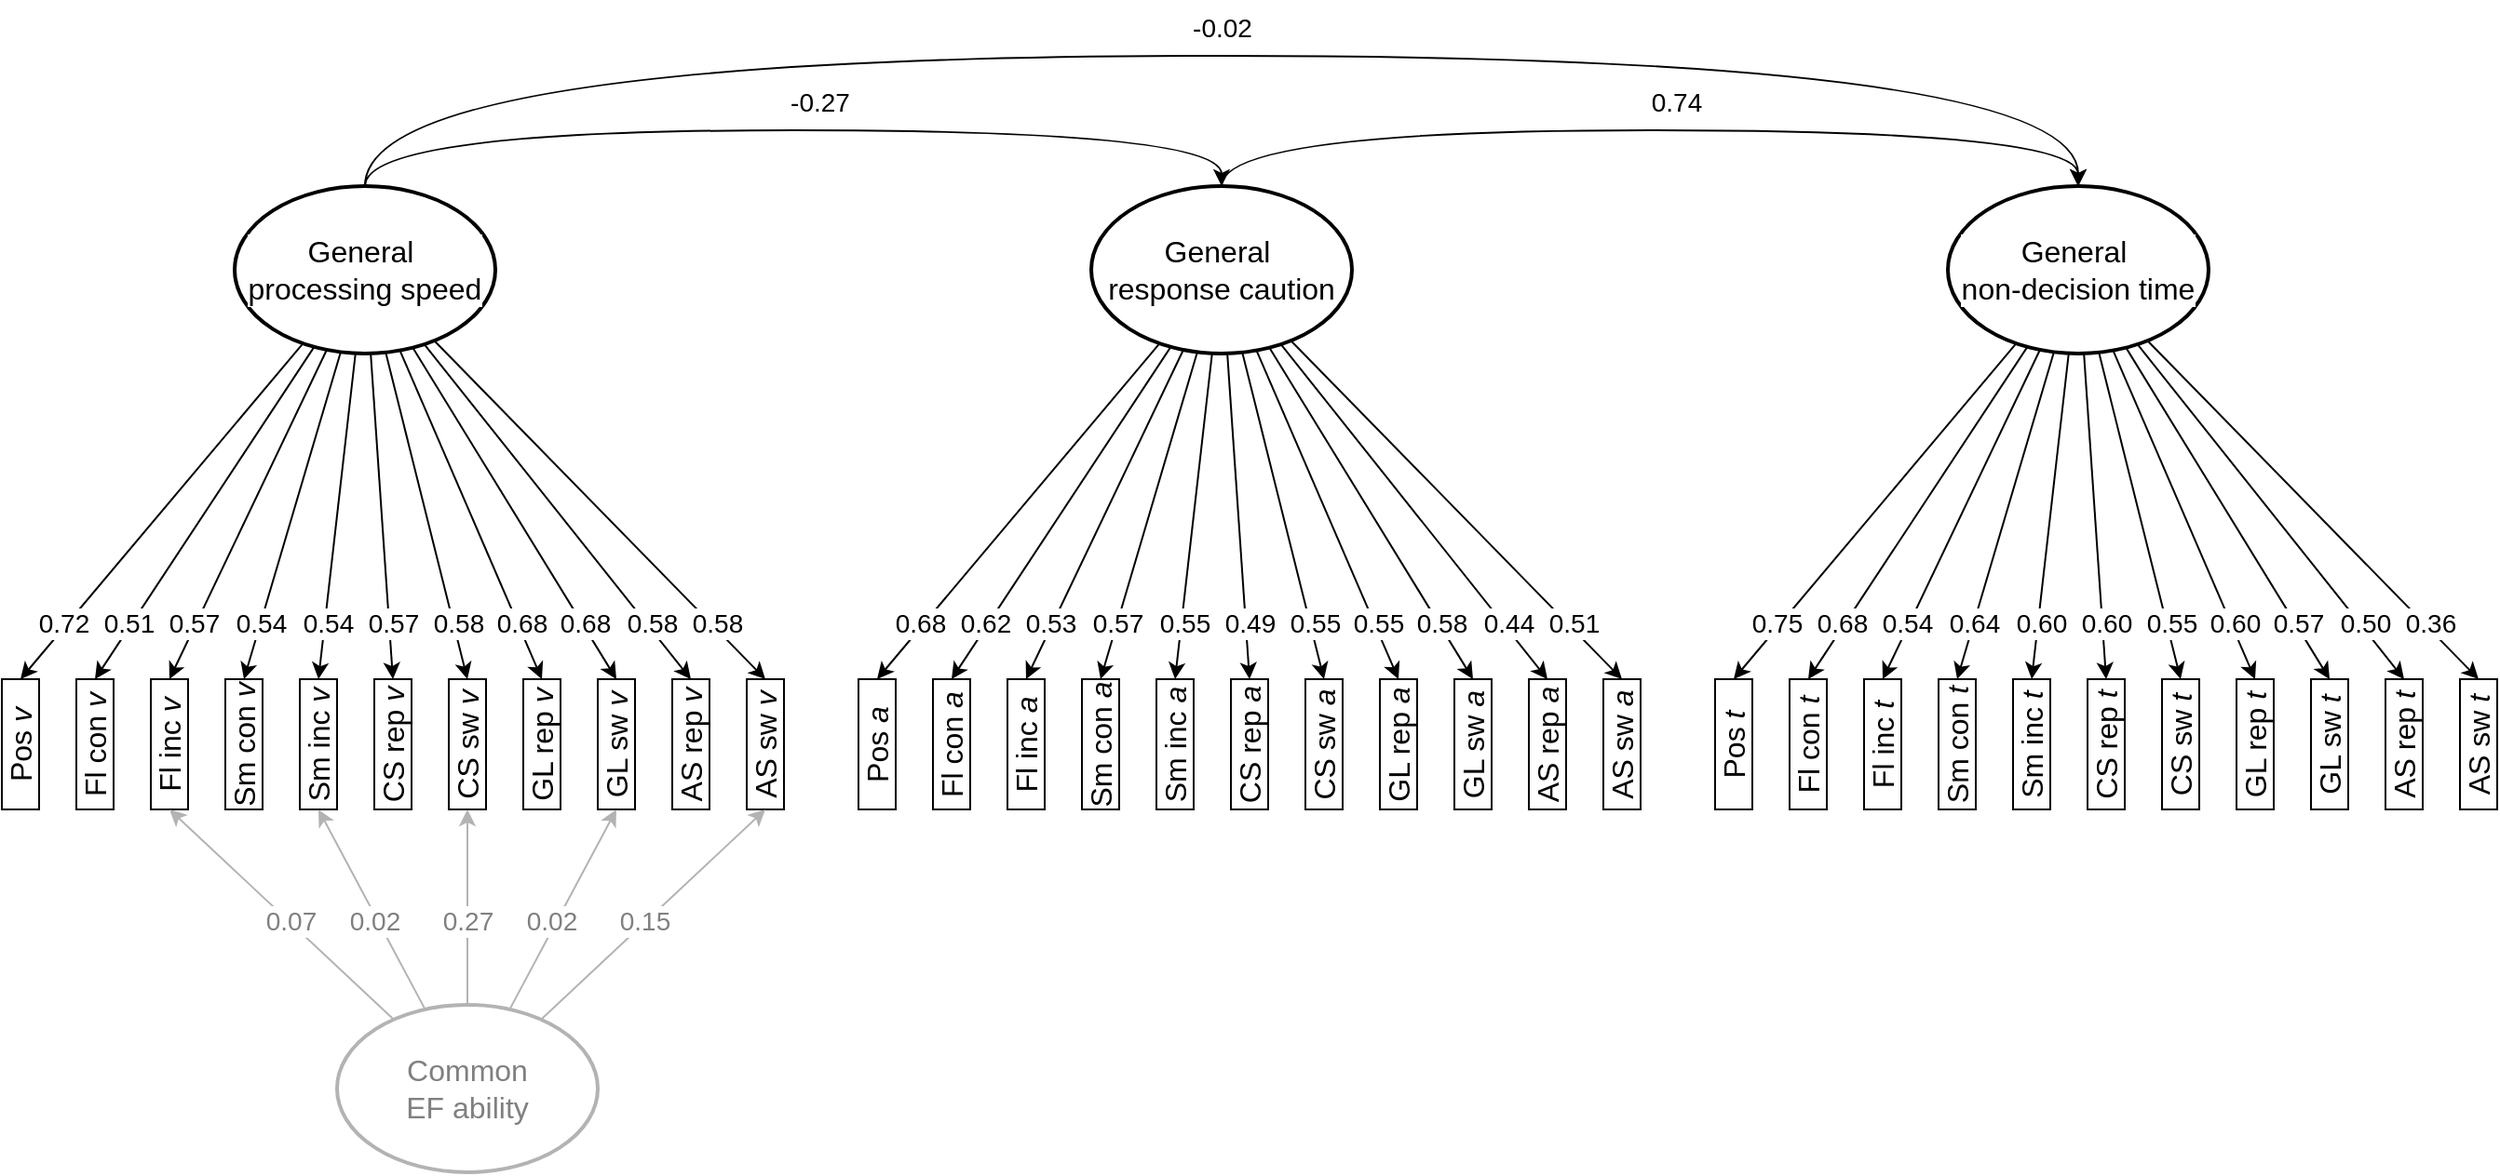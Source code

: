 <mxfile version="25.0.1">
  <diagram name="Pagina-1" id="0anlXEfNxIJ7pKt7eZQs">
    <mxGraphModel dx="-697" dy="1564" grid="1" gridSize="10" guides="1" tooltips="1" connect="1" arrows="1" fold="1" page="1" pageScale="1" pageWidth="1169" pageHeight="827" math="0" shadow="0">
      <root>
        <mxCell id="0" />
        <mxCell id="1" parent="0" />
        <mxCell id="snJnDUBm4UF36agR8E_9-49" style="rounded=0;orthogonalLoop=1;jettySize=auto;html=1;entryX=1;entryY=0.5;entryDx=0;entryDy=0;" parent="1" source="snJnDUBm4UF36agR8E_9-1" target="snJnDUBm4UF36agR8E_9-14" edge="1">
          <mxGeometry relative="1" as="geometry" />
        </mxCell>
        <mxCell id="snJnDUBm4UF36agR8E_9-50" style="edgeStyle=none;shape=connector;rounded=0;orthogonalLoop=1;jettySize=auto;html=1;entryX=1;entryY=0.5;entryDx=0;entryDy=0;strokeColor=default;align=center;verticalAlign=middle;fontFamily=Helvetica;fontSize=11;fontColor=default;labelBackgroundColor=default;endArrow=classic;" parent="1" source="snJnDUBm4UF36agR8E_9-1" target="snJnDUBm4UF36agR8E_9-15" edge="1">
          <mxGeometry relative="1" as="geometry" />
        </mxCell>
        <mxCell id="snJnDUBm4UF36agR8E_9-51" style="edgeStyle=none;shape=connector;rounded=0;orthogonalLoop=1;jettySize=auto;html=1;entryX=1;entryY=0.5;entryDx=0;entryDy=0;strokeColor=default;align=center;verticalAlign=middle;fontFamily=Helvetica;fontSize=11;fontColor=default;labelBackgroundColor=default;endArrow=classic;" parent="1" source="snJnDUBm4UF36agR8E_9-1" target="snJnDUBm4UF36agR8E_9-16" edge="1">
          <mxGeometry relative="1" as="geometry" />
        </mxCell>
        <mxCell id="snJnDUBm4UF36agR8E_9-59" style="edgeStyle=none;shape=connector;rounded=0;orthogonalLoop=1;jettySize=auto;html=1;entryX=1;entryY=0.5;entryDx=0;entryDy=0;strokeColor=default;align=center;verticalAlign=middle;fontFamily=Helvetica;fontSize=11;fontColor=default;labelBackgroundColor=default;endArrow=classic;" parent="1" source="snJnDUBm4UF36agR8E_9-1" target="snJnDUBm4UF36agR8E_9-24" edge="1">
          <mxGeometry relative="1" as="geometry" />
        </mxCell>
        <mxCell id="snJnDUBm4UF36agR8E_9-69" style="edgeStyle=none;shape=connector;rounded=0;orthogonalLoop=1;jettySize=auto;html=1;entryX=1;entryY=0.5;entryDx=0;entryDy=0;strokeColor=default;align=center;verticalAlign=middle;fontFamily=Helvetica;fontSize=11;fontColor=default;labelBackgroundColor=default;endArrow=classic;" parent="1" source="snJnDUBm4UF36agR8E_9-1" target="snJnDUBm4UF36agR8E_9-18" edge="1">
          <mxGeometry relative="1" as="geometry" />
        </mxCell>
        <mxCell id="snJnDUBm4UF36agR8E_9-83" style="edgeStyle=none;shape=connector;rounded=0;orthogonalLoop=1;jettySize=auto;html=1;entryX=1;entryY=0.5;entryDx=0;entryDy=0;strokeColor=default;align=center;verticalAlign=middle;fontFamily=Helvetica;fontSize=11;fontColor=default;labelBackgroundColor=default;endArrow=classic;" parent="1" source="snJnDUBm4UF36agR8E_9-1" target="snJnDUBm4UF36agR8E_9-17" edge="1">
          <mxGeometry relative="1" as="geometry" />
        </mxCell>
        <mxCell id="snJnDUBm4UF36agR8E_9-84" style="edgeStyle=none;shape=connector;rounded=0;orthogonalLoop=1;jettySize=auto;html=1;entryX=1;entryY=0.5;entryDx=0;entryDy=0;strokeColor=default;align=center;verticalAlign=middle;fontFamily=Helvetica;fontSize=11;fontColor=default;labelBackgroundColor=default;endArrow=classic;" parent="1" source="snJnDUBm4UF36agR8E_9-1" target="snJnDUBm4UF36agR8E_9-19" edge="1">
          <mxGeometry relative="1" as="geometry" />
        </mxCell>
        <mxCell id="snJnDUBm4UF36agR8E_9-85" style="edgeStyle=none;shape=connector;rounded=0;orthogonalLoop=1;jettySize=auto;html=1;entryX=1;entryY=0.5;entryDx=0;entryDy=0;strokeColor=default;align=center;verticalAlign=middle;fontFamily=Helvetica;fontSize=11;fontColor=default;labelBackgroundColor=default;endArrow=classic;" parent="1" source="snJnDUBm4UF36agR8E_9-1" target="snJnDUBm4UF36agR8E_9-20" edge="1">
          <mxGeometry relative="1" as="geometry" />
        </mxCell>
        <mxCell id="snJnDUBm4UF36agR8E_9-86" style="edgeStyle=none;shape=connector;rounded=0;orthogonalLoop=1;jettySize=auto;html=1;entryX=1;entryY=0.5;entryDx=0;entryDy=0;strokeColor=default;align=center;verticalAlign=middle;fontFamily=Helvetica;fontSize=11;fontColor=default;labelBackgroundColor=default;endArrow=classic;" parent="1" source="snJnDUBm4UF36agR8E_9-1" target="snJnDUBm4UF36agR8E_9-21" edge="1">
          <mxGeometry relative="1" as="geometry" />
        </mxCell>
        <mxCell id="snJnDUBm4UF36agR8E_9-87" style="edgeStyle=none;shape=connector;rounded=0;orthogonalLoop=1;jettySize=auto;html=1;entryX=1;entryY=0.5;entryDx=0;entryDy=0;strokeColor=default;align=center;verticalAlign=middle;fontFamily=Helvetica;fontSize=11;fontColor=default;labelBackgroundColor=default;endArrow=classic;" parent="1" source="snJnDUBm4UF36agR8E_9-1" target="snJnDUBm4UF36agR8E_9-22" edge="1">
          <mxGeometry relative="1" as="geometry" />
        </mxCell>
        <mxCell id="snJnDUBm4UF36agR8E_9-88" style="edgeStyle=none;shape=connector;rounded=0;orthogonalLoop=1;jettySize=auto;html=1;entryX=1;entryY=0.5;entryDx=0;entryDy=0;strokeColor=default;align=center;verticalAlign=middle;fontFamily=Helvetica;fontSize=11;fontColor=default;labelBackgroundColor=default;endArrow=classic;" parent="1" source="snJnDUBm4UF36agR8E_9-1" target="snJnDUBm4UF36agR8E_9-23" edge="1">
          <mxGeometry relative="1" as="geometry" />
        </mxCell>
        <mxCell id="snJnDUBm4UF36agR8E_9-190" style="edgeStyle=orthogonalEdgeStyle;shape=connector;rounded=0;orthogonalLoop=1;jettySize=auto;html=1;entryX=0.5;entryY=0;entryDx=0;entryDy=0;strokeColor=default;align=center;verticalAlign=middle;fontFamily=Helvetica;fontSize=11;fontColor=default;labelBackgroundColor=default;endArrow=classic;exitX=0.5;exitY=0;exitDx=0;exitDy=0;curved=1;" parent="1" source="snJnDUBm4UF36agR8E_9-1" target="snJnDUBm4UF36agR8E_9-111" edge="1">
          <mxGeometry relative="1" as="geometry">
            <Array as="points">
              <mxPoint x="1380" y="50" />
              <mxPoint x="1840" y="50" />
            </Array>
          </mxGeometry>
        </mxCell>
        <mxCell id="snJnDUBm4UF36agR8E_9-192" style="edgeStyle=orthogonalEdgeStyle;shape=connector;rounded=0;orthogonalLoop=1;jettySize=auto;html=1;entryX=0.5;entryY=0;entryDx=0;entryDy=0;strokeColor=default;align=center;verticalAlign=middle;fontFamily=Helvetica;fontSize=11;fontColor=default;labelBackgroundColor=default;endArrow=classic;exitX=0.5;exitY=0;exitDx=0;exitDy=0;curved=1;" parent="1" source="snJnDUBm4UF36agR8E_9-1" target="snJnDUBm4UF36agR8E_9-156" edge="1">
          <mxGeometry relative="1" as="geometry">
            <Array as="points">
              <mxPoint x="1380" y="10" />
              <mxPoint x="2300" y="10" />
            </Array>
          </mxGeometry>
        </mxCell>
        <mxCell id="snJnDUBm4UF36agR8E_9-1" value="&lt;font style=&quot;font-size: 16px;&quot;&gt;General&amp;nbsp;&lt;/font&gt;&lt;div style=&quot;font-size: 16px;&quot;&gt;processing speed&lt;br&gt;&lt;/div&gt;" style="ellipse;whiteSpace=wrap;html=1;fontFamily=Helvetica;fontSize=11;fontColor=default;labelBackgroundColor=default;fillColor=none;rotation=0;strokeWidth=2;" parent="1" vertex="1">
          <mxGeometry x="1310" y="80" width="140" height="90" as="geometry" />
        </mxCell>
        <mxCell id="snJnDUBm4UF36agR8E_9-14" value="&lt;span style=&quot;font-size: 16px;&quot;&gt;Pos&amp;nbsp;&lt;i&gt;v&lt;/i&gt;&lt;/span&gt;" style="rounded=0;whiteSpace=wrap;html=1;rotation=-90;" parent="1" vertex="1">
          <mxGeometry x="1160" y="370" width="70" height="20" as="geometry" />
        </mxCell>
        <mxCell id="snJnDUBm4UF36agR8E_9-15" value="&lt;span style=&quot;font-size: 16px;&quot;&gt;Fl con &lt;i&gt;v&lt;/i&gt;&lt;/span&gt;" style="rounded=0;whiteSpace=wrap;html=1;rotation=-90;" parent="1" vertex="1">
          <mxGeometry x="1200" y="370" width="70" height="20" as="geometry" />
        </mxCell>
        <mxCell id="snJnDUBm4UF36agR8E_9-16" value="&lt;span style=&quot;font-size: 16px;&quot;&gt;Fl inc &lt;i&gt;v&lt;/i&gt;&lt;/span&gt;" style="rounded=0;whiteSpace=wrap;html=1;rotation=-90;" parent="1" vertex="1">
          <mxGeometry x="1240" y="370" width="70" height="20" as="geometry" />
        </mxCell>
        <mxCell id="snJnDUBm4UF36agR8E_9-17" value="&lt;span style=&quot;font-size: 16px;&quot;&gt;Sm con &lt;i&gt;v&lt;/i&gt;&lt;/span&gt;" style="rounded=0;whiteSpace=wrap;html=1;rotation=-90;" parent="1" vertex="1">
          <mxGeometry x="1280" y="370" width="70" height="20" as="geometry" />
        </mxCell>
        <mxCell id="snJnDUBm4UF36agR8E_9-18" value="&lt;span style=&quot;font-size: 16px;&quot;&gt;Sm inc &lt;i&gt;v&lt;/i&gt;&lt;/span&gt;" style="rounded=0;whiteSpace=wrap;html=1;rotation=-90;" parent="1" vertex="1">
          <mxGeometry x="1320" y="370" width="70" height="20" as="geometry" />
        </mxCell>
        <mxCell id="snJnDUBm4UF36agR8E_9-19" value="&lt;span style=&quot;font-size: 16px;&quot;&gt;CS rep &lt;i&gt;v&lt;/i&gt;&lt;/span&gt;" style="rounded=0;whiteSpace=wrap;html=1;rotation=-90;" parent="1" vertex="1">
          <mxGeometry x="1360" y="370" width="70" height="20" as="geometry" />
        </mxCell>
        <mxCell id="snJnDUBm4UF36agR8E_9-20" value="&lt;span style=&quot;font-size: 16px;&quot;&gt;CS sw &lt;i&gt;v&lt;/i&gt;&lt;/span&gt;" style="rounded=0;whiteSpace=wrap;html=1;rotation=-90;" parent="1" vertex="1">
          <mxGeometry x="1400" y="370" width="70" height="20" as="geometry" />
        </mxCell>
        <mxCell id="snJnDUBm4UF36agR8E_9-21" value="&lt;span style=&quot;font-size: 16px;&quot;&gt;GL rep &lt;i&gt;v&lt;/i&gt;&lt;/span&gt;" style="rounded=0;whiteSpace=wrap;html=1;rotation=-90;" parent="1" vertex="1">
          <mxGeometry x="1440" y="370" width="70" height="20" as="geometry" />
        </mxCell>
        <mxCell id="snJnDUBm4UF36agR8E_9-22" value="&lt;span style=&quot;font-size: 16px;&quot;&gt;GL sw &lt;i&gt;v&lt;/i&gt;&lt;/span&gt;" style="rounded=0;whiteSpace=wrap;html=1;rotation=-90;" parent="1" vertex="1">
          <mxGeometry x="1480" y="370" width="70" height="20" as="geometry" />
        </mxCell>
        <mxCell id="snJnDUBm4UF36agR8E_9-23" value="&lt;span style=&quot;font-size: 16px;&quot;&gt;AS rep &lt;i&gt;v&lt;/i&gt;&lt;/span&gt;" style="rounded=0;whiteSpace=wrap;html=1;rotation=-90;" parent="1" vertex="1">
          <mxGeometry x="1520" y="370" width="70" height="20" as="geometry" />
        </mxCell>
        <mxCell id="snJnDUBm4UF36agR8E_9-24" value="&lt;span style=&quot;font-size: 16px;&quot;&gt;AS sw &lt;i&gt;v&lt;/i&gt;&lt;/span&gt;" style="rounded=0;whiteSpace=wrap;html=1;rotation=-90;" parent="1" vertex="1">
          <mxGeometry x="1560" y="370" width="70" height="20" as="geometry" />
        </mxCell>
        <mxCell id="snJnDUBm4UF36agR8E_9-60" value="&lt;font style=&quot;font-size: 14px;&quot;&gt;0.51&lt;/font&gt;" style="text;html=1;align=center;verticalAlign=middle;resizable=0;points=[];autosize=1;strokeColor=none;fillColor=none;fontFamily=Helvetica;fontSize=11;fontColor=default;labelBackgroundColor=default;" parent="1" vertex="1">
          <mxGeometry x="1228" y="300" width="50" height="30" as="geometry" />
        </mxCell>
        <mxCell id="snJnDUBm4UF36agR8E_9-65" value="&lt;font style=&quot;font-size: 14px;&quot;&gt;0.72&lt;/font&gt;" style="text;html=1;align=center;verticalAlign=middle;resizable=0;points=[];autosize=1;strokeColor=none;fillColor=none;fontFamily=Helvetica;fontSize=11;fontColor=default;labelBackgroundColor=default;" parent="1" vertex="1">
          <mxGeometry x="1193" y="300" width="50" height="30" as="geometry" />
        </mxCell>
        <mxCell id="snJnDUBm4UF36agR8E_9-66" value="&lt;font style=&quot;font-size: 14px;&quot;&gt;0.57&lt;/font&gt;" style="text;html=1;align=center;verticalAlign=middle;resizable=0;points=[];autosize=1;strokeColor=none;fillColor=none;fontFamily=Helvetica;fontSize=11;fontColor=default;labelBackgroundColor=default;" parent="1" vertex="1">
          <mxGeometry x="1263" y="300" width="50" height="30" as="geometry" />
        </mxCell>
        <mxCell id="snJnDUBm4UF36agR8E_9-67" value="&lt;font style=&quot;font-size: 14px;&quot;&gt;0.54&lt;/font&gt;" style="text;html=1;align=center;verticalAlign=middle;resizable=0;points=[];autosize=1;strokeColor=none;fillColor=none;fontFamily=Helvetica;fontSize=11;fontColor=default;labelBackgroundColor=default;" parent="1" vertex="1">
          <mxGeometry x="1335" y="300" width="50" height="30" as="geometry" />
        </mxCell>
        <mxCell id="snJnDUBm4UF36agR8E_9-70" value="&lt;font style=&quot;font-size: 14px;&quot;&gt;0.54&lt;/font&gt;" style="text;html=1;align=center;verticalAlign=middle;resizable=0;points=[];autosize=1;strokeColor=none;fillColor=none;fontFamily=Helvetica;fontSize=11;fontColor=default;labelBackgroundColor=default;" parent="1" vertex="1">
          <mxGeometry x="1299" y="300" width="50" height="30" as="geometry" />
        </mxCell>
        <mxCell id="snJnDUBm4UF36agR8E_9-72" value="&lt;font style=&quot;font-size: 14px;&quot;&gt;0.57&lt;/font&gt;" style="text;html=1;align=center;verticalAlign=middle;resizable=0;points=[];autosize=1;strokeColor=none;fillColor=none;fontFamily=Helvetica;fontSize=11;fontColor=default;labelBackgroundColor=default;" parent="1" vertex="1">
          <mxGeometry x="1370" y="300" width="50" height="30" as="geometry" />
        </mxCell>
        <mxCell id="snJnDUBm4UF36agR8E_9-74" value="&lt;font style=&quot;font-size: 14px;&quot;&gt;0.58&lt;/font&gt;" style="text;html=1;align=center;verticalAlign=middle;resizable=0;points=[];autosize=1;strokeColor=none;fillColor=none;fontFamily=Helvetica;fontSize=11;fontColor=default;labelBackgroundColor=default;" parent="1" vertex="1">
          <mxGeometry x="1405" y="300" width="50" height="30" as="geometry" />
        </mxCell>
        <mxCell id="snJnDUBm4UF36agR8E_9-76" value="&lt;font style=&quot;font-size: 14px;&quot;&gt;0.68&lt;/font&gt;" style="text;html=1;align=center;verticalAlign=middle;resizable=0;points=[];autosize=1;strokeColor=none;fillColor=none;fontFamily=Helvetica;fontSize=11;fontColor=default;labelBackgroundColor=default;" parent="1" vertex="1">
          <mxGeometry x="1439" y="300" width="50" height="30" as="geometry" />
        </mxCell>
        <mxCell id="snJnDUBm4UF36agR8E_9-78" value="&lt;font style=&quot;font-size: 14px;&quot;&gt;0.68&lt;/font&gt;" style="text;html=1;align=center;verticalAlign=middle;resizable=0;points=[];autosize=1;strokeColor=none;fillColor=none;fontFamily=Helvetica;fontSize=11;fontColor=default;labelBackgroundColor=default;" parent="1" vertex="1">
          <mxGeometry x="1473" y="300" width="50" height="30" as="geometry" />
        </mxCell>
        <mxCell id="snJnDUBm4UF36agR8E_9-80" value="&lt;font style=&quot;font-size: 14px;&quot;&gt;0.58&lt;/font&gt;" style="text;html=1;align=center;verticalAlign=middle;resizable=0;points=[];autosize=1;strokeColor=none;fillColor=none;fontFamily=Helvetica;fontSize=11;fontColor=default;labelBackgroundColor=default;" parent="1" vertex="1">
          <mxGeometry x="1509" y="300" width="50" height="30" as="geometry" />
        </mxCell>
        <mxCell id="snJnDUBm4UF36agR8E_9-82" value="&lt;font style=&quot;font-size: 14px;&quot;&gt;0.58&lt;/font&gt;" style="text;html=1;align=center;verticalAlign=middle;resizable=0;points=[];autosize=1;strokeColor=none;fillColor=none;fontFamily=Helvetica;fontSize=11;fontColor=default;labelBackgroundColor=default;" parent="1" vertex="1">
          <mxGeometry x="1544" y="300" width="50" height="30" as="geometry" />
        </mxCell>
        <mxCell id="snJnDUBm4UF36agR8E_9-90" style="edgeStyle=none;shape=connector;rounded=0;orthogonalLoop=1;jettySize=auto;html=1;entryX=0;entryY=0.5;entryDx=0;entryDy=0;strokeColor=#B3B3B3;align=center;verticalAlign=middle;fontFamily=Helvetica;fontSize=11;fontColor=#808080;labelBackgroundColor=default;endArrow=classic;" parent="1" source="snJnDUBm4UF36agR8E_9-89" target="snJnDUBm4UF36agR8E_9-16" edge="1">
          <mxGeometry relative="1" as="geometry" />
        </mxCell>
        <mxCell id="snJnDUBm4UF36agR8E_9-91" style="edgeStyle=none;shape=connector;rounded=0;orthogonalLoop=1;jettySize=auto;html=1;entryX=0;entryY=0.5;entryDx=0;entryDy=0;strokeColor=#B3B3B3;align=center;verticalAlign=middle;fontFamily=Helvetica;fontSize=11;fontColor=#808080;labelBackgroundColor=default;endArrow=classic;" parent="1" source="snJnDUBm4UF36agR8E_9-89" target="snJnDUBm4UF36agR8E_9-18" edge="1">
          <mxGeometry relative="1" as="geometry" />
        </mxCell>
        <mxCell id="snJnDUBm4UF36agR8E_9-92" style="edgeStyle=none;shape=connector;rounded=0;orthogonalLoop=1;jettySize=auto;html=1;entryX=0;entryY=0.5;entryDx=0;entryDy=0;strokeColor=#B3B3B3;align=center;verticalAlign=middle;fontFamily=Helvetica;fontSize=11;fontColor=#808080;labelBackgroundColor=default;endArrow=classic;" parent="1" source="snJnDUBm4UF36agR8E_9-89" target="snJnDUBm4UF36agR8E_9-20" edge="1">
          <mxGeometry relative="1" as="geometry" />
        </mxCell>
        <mxCell id="snJnDUBm4UF36agR8E_9-93" style="edgeStyle=none;shape=connector;rounded=0;orthogonalLoop=1;jettySize=auto;html=1;entryX=0;entryY=0.5;entryDx=0;entryDy=0;strokeColor=#B3B3B3;align=center;verticalAlign=middle;fontFamily=Helvetica;fontSize=11;fontColor=#808080;labelBackgroundColor=default;endArrow=classic;" parent="1" source="snJnDUBm4UF36agR8E_9-89" target="snJnDUBm4UF36agR8E_9-22" edge="1">
          <mxGeometry relative="1" as="geometry" />
        </mxCell>
        <mxCell id="snJnDUBm4UF36agR8E_9-94" style="edgeStyle=none;shape=connector;rounded=0;orthogonalLoop=1;jettySize=auto;html=1;entryX=0;entryY=0.5;entryDx=0;entryDy=0;strokeColor=#B3B3B3;align=center;verticalAlign=middle;fontFamily=Helvetica;fontSize=11;fontColor=#808080;labelBackgroundColor=default;endArrow=classic;" parent="1" source="snJnDUBm4UF36agR8E_9-89" target="snJnDUBm4UF36agR8E_9-24" edge="1">
          <mxGeometry relative="1" as="geometry" />
        </mxCell>
        <mxCell id="snJnDUBm4UF36agR8E_9-89" value="&lt;div style=&quot;font-size: 16px;&quot;&gt;Common&lt;/div&gt;&lt;div style=&quot;font-size: 16px;&quot;&gt;EF ability&lt;/div&gt;" style="ellipse;whiteSpace=wrap;html=1;fontFamily=Helvetica;fontSize=11;fontColor=#808080;labelBackgroundColor=default;fillColor=none;rotation=0;strokeWidth=2;strokeColor=#B3B3B3;" parent="1" vertex="1">
          <mxGeometry x="1365" y="520" width="140" height="90" as="geometry" />
        </mxCell>
        <mxCell id="snJnDUBm4UF36agR8E_9-95" value="&lt;font style=&quot;font-size: 14px;&quot;&gt;0.07&lt;/font&gt;" style="text;html=1;align=center;verticalAlign=middle;resizable=0;points=[];autosize=1;strokeColor=none;fillColor=none;fontFamily=Helvetica;fontSize=11;fontColor=#808080;labelBackgroundColor=default;" parent="1" vertex="1">
          <mxGeometry x="1315" y="460" width="50" height="30" as="geometry" />
        </mxCell>
        <mxCell id="snJnDUBm4UF36agR8E_9-96" value="&lt;font style=&quot;font-size: 14px;&quot;&gt;0.02&lt;/font&gt;" style="text;html=1;align=center;verticalAlign=middle;resizable=0;points=[];autosize=1;strokeColor=none;fillColor=none;fontFamily=Helvetica;fontSize=11;fontColor=#808080;labelBackgroundColor=default;" parent="1" vertex="1">
          <mxGeometry x="1360" y="460" width="50" height="30" as="geometry" />
        </mxCell>
        <mxCell id="snJnDUBm4UF36agR8E_9-97" value="&lt;font style=&quot;font-size: 14px;&quot;&gt;0.27&lt;/font&gt;" style="text;html=1;align=center;verticalAlign=middle;resizable=0;points=[];autosize=1;strokeColor=none;fillColor=none;fontFamily=Helvetica;fontSize=11;fontColor=#808080;labelBackgroundColor=default;" parent="1" vertex="1">
          <mxGeometry x="1410" y="460" width="50" height="30" as="geometry" />
        </mxCell>
        <mxCell id="snJnDUBm4UF36agR8E_9-98" value="&lt;font style=&quot;font-size: 14px;&quot;&gt;0.02&lt;/font&gt;" style="text;html=1;align=center;verticalAlign=middle;resizable=0;points=[];autosize=1;strokeColor=none;fillColor=none;fontFamily=Helvetica;fontSize=11;fontColor=#808080;labelBackgroundColor=default;" parent="1" vertex="1">
          <mxGeometry x="1455" y="460" width="50" height="30" as="geometry" />
        </mxCell>
        <mxCell id="snJnDUBm4UF36agR8E_9-99" value="&lt;font style=&quot;font-size: 14px;&quot;&gt;0.15&lt;/font&gt;" style="text;html=1;align=center;verticalAlign=middle;resizable=0;points=[];autosize=1;strokeColor=none;fillColor=none;fontFamily=Helvetica;fontSize=11;fontColor=#808080;labelBackgroundColor=default;" parent="1" vertex="1">
          <mxGeometry x="1505" y="460" width="50" height="30" as="geometry" />
        </mxCell>
        <mxCell id="snJnDUBm4UF36agR8E_9-100" style="rounded=0;orthogonalLoop=1;jettySize=auto;html=1;entryX=1;entryY=0.5;entryDx=0;entryDy=0;" parent="1" source="snJnDUBm4UF36agR8E_9-111" target="snJnDUBm4UF36agR8E_9-112" edge="1">
          <mxGeometry relative="1" as="geometry" />
        </mxCell>
        <mxCell id="snJnDUBm4UF36agR8E_9-101" style="edgeStyle=none;shape=connector;rounded=0;orthogonalLoop=1;jettySize=auto;html=1;entryX=1;entryY=0.5;entryDx=0;entryDy=0;strokeColor=default;align=center;verticalAlign=middle;fontFamily=Helvetica;fontSize=11;fontColor=default;labelBackgroundColor=default;endArrow=classic;" parent="1" source="snJnDUBm4UF36agR8E_9-111" target="snJnDUBm4UF36agR8E_9-113" edge="1">
          <mxGeometry relative="1" as="geometry" />
        </mxCell>
        <mxCell id="snJnDUBm4UF36agR8E_9-102" style="edgeStyle=none;shape=connector;rounded=0;orthogonalLoop=1;jettySize=auto;html=1;entryX=1;entryY=0.5;entryDx=0;entryDy=0;strokeColor=default;align=center;verticalAlign=middle;fontFamily=Helvetica;fontSize=11;fontColor=default;labelBackgroundColor=default;endArrow=classic;" parent="1" source="snJnDUBm4UF36agR8E_9-111" target="snJnDUBm4UF36agR8E_9-114" edge="1">
          <mxGeometry relative="1" as="geometry" />
        </mxCell>
        <mxCell id="snJnDUBm4UF36agR8E_9-103" style="edgeStyle=none;shape=connector;rounded=0;orthogonalLoop=1;jettySize=auto;html=1;entryX=1;entryY=0.5;entryDx=0;entryDy=0;strokeColor=default;align=center;verticalAlign=middle;fontFamily=Helvetica;fontSize=11;fontColor=default;labelBackgroundColor=default;endArrow=classic;" parent="1" source="snJnDUBm4UF36agR8E_9-111" target="snJnDUBm4UF36agR8E_9-122" edge="1">
          <mxGeometry relative="1" as="geometry" />
        </mxCell>
        <mxCell id="snJnDUBm4UF36agR8E_9-104" style="edgeStyle=none;shape=connector;rounded=0;orthogonalLoop=1;jettySize=auto;html=1;entryX=1;entryY=0.5;entryDx=0;entryDy=0;strokeColor=default;align=center;verticalAlign=middle;fontFamily=Helvetica;fontSize=11;fontColor=default;labelBackgroundColor=default;endArrow=classic;" parent="1" source="snJnDUBm4UF36agR8E_9-111" target="snJnDUBm4UF36agR8E_9-116" edge="1">
          <mxGeometry relative="1" as="geometry" />
        </mxCell>
        <mxCell id="snJnDUBm4UF36agR8E_9-105" style="edgeStyle=none;shape=connector;rounded=0;orthogonalLoop=1;jettySize=auto;html=1;entryX=1;entryY=0.5;entryDx=0;entryDy=0;strokeColor=default;align=center;verticalAlign=middle;fontFamily=Helvetica;fontSize=11;fontColor=default;labelBackgroundColor=default;endArrow=classic;" parent="1" source="snJnDUBm4UF36agR8E_9-111" target="snJnDUBm4UF36agR8E_9-115" edge="1">
          <mxGeometry relative="1" as="geometry" />
        </mxCell>
        <mxCell id="snJnDUBm4UF36agR8E_9-106" style="edgeStyle=none;shape=connector;rounded=0;orthogonalLoop=1;jettySize=auto;html=1;entryX=1;entryY=0.5;entryDx=0;entryDy=0;strokeColor=default;align=center;verticalAlign=middle;fontFamily=Helvetica;fontSize=11;fontColor=default;labelBackgroundColor=default;endArrow=classic;" parent="1" source="snJnDUBm4UF36agR8E_9-111" target="snJnDUBm4UF36agR8E_9-117" edge="1">
          <mxGeometry relative="1" as="geometry" />
        </mxCell>
        <mxCell id="snJnDUBm4UF36agR8E_9-107" style="edgeStyle=none;shape=connector;rounded=0;orthogonalLoop=1;jettySize=auto;html=1;entryX=1;entryY=0.5;entryDx=0;entryDy=0;strokeColor=default;align=center;verticalAlign=middle;fontFamily=Helvetica;fontSize=11;fontColor=default;labelBackgroundColor=default;endArrow=classic;" parent="1" source="snJnDUBm4UF36agR8E_9-111" target="snJnDUBm4UF36agR8E_9-118" edge="1">
          <mxGeometry relative="1" as="geometry" />
        </mxCell>
        <mxCell id="snJnDUBm4UF36agR8E_9-108" style="edgeStyle=none;shape=connector;rounded=0;orthogonalLoop=1;jettySize=auto;html=1;entryX=1;entryY=0.5;entryDx=0;entryDy=0;strokeColor=default;align=center;verticalAlign=middle;fontFamily=Helvetica;fontSize=11;fontColor=default;labelBackgroundColor=default;endArrow=classic;" parent="1" source="snJnDUBm4UF36agR8E_9-111" target="snJnDUBm4UF36agR8E_9-119" edge="1">
          <mxGeometry relative="1" as="geometry" />
        </mxCell>
        <mxCell id="snJnDUBm4UF36agR8E_9-109" style="edgeStyle=none;shape=connector;rounded=0;orthogonalLoop=1;jettySize=auto;html=1;entryX=1;entryY=0.5;entryDx=0;entryDy=0;strokeColor=default;align=center;verticalAlign=middle;fontFamily=Helvetica;fontSize=11;fontColor=default;labelBackgroundColor=default;endArrow=classic;" parent="1" source="snJnDUBm4UF36agR8E_9-111" target="snJnDUBm4UF36agR8E_9-120" edge="1">
          <mxGeometry relative="1" as="geometry" />
        </mxCell>
        <mxCell id="snJnDUBm4UF36agR8E_9-110" style="edgeStyle=none;shape=connector;rounded=0;orthogonalLoop=1;jettySize=auto;html=1;entryX=1;entryY=0.5;entryDx=0;entryDy=0;strokeColor=default;align=center;verticalAlign=middle;fontFamily=Helvetica;fontSize=11;fontColor=default;labelBackgroundColor=default;endArrow=classic;" parent="1" source="snJnDUBm4UF36agR8E_9-111" target="snJnDUBm4UF36agR8E_9-121" edge="1">
          <mxGeometry relative="1" as="geometry" />
        </mxCell>
        <mxCell id="snJnDUBm4UF36agR8E_9-191" style="edgeStyle=orthogonalEdgeStyle;shape=connector;rounded=0;orthogonalLoop=1;jettySize=auto;html=1;entryX=0.5;entryY=0;entryDx=0;entryDy=0;strokeColor=default;align=center;verticalAlign=middle;fontFamily=Helvetica;fontSize=11;fontColor=default;labelBackgroundColor=default;endArrow=classic;exitX=0.5;exitY=0;exitDx=0;exitDy=0;curved=1;" parent="1" source="snJnDUBm4UF36agR8E_9-111" target="snJnDUBm4UF36agR8E_9-156" edge="1">
          <mxGeometry relative="1" as="geometry">
            <Array as="points">
              <mxPoint x="1840" y="50" />
              <mxPoint x="2300" y="50" />
            </Array>
          </mxGeometry>
        </mxCell>
        <mxCell id="snJnDUBm4UF36agR8E_9-111" value="&lt;font style=&quot;font-size: 16px;&quot;&gt;General&amp;nbsp;&lt;/font&gt;&lt;div style=&quot;font-size: 16px;&quot;&gt;response caution&lt;/div&gt;" style="ellipse;whiteSpace=wrap;html=1;fontFamily=Helvetica;fontSize=11;fontColor=default;labelBackgroundColor=default;fillColor=none;rotation=0;strokeWidth=2;" parent="1" vertex="1">
          <mxGeometry x="1770" y="80" width="140" height="90" as="geometry" />
        </mxCell>
        <mxCell id="snJnDUBm4UF36agR8E_9-112" value="&lt;span style=&quot;font-size: 16px;&quot;&gt;Pos&amp;nbsp;&lt;i&gt;a&lt;/i&gt;&lt;/span&gt;" style="rounded=0;whiteSpace=wrap;html=1;rotation=-90;" parent="1" vertex="1">
          <mxGeometry x="1620" y="370" width="70" height="20" as="geometry" />
        </mxCell>
        <mxCell id="snJnDUBm4UF36agR8E_9-113" value="&lt;span style=&quot;font-size: 16px;&quot;&gt;Fl con &lt;i&gt;a&lt;/i&gt;&lt;/span&gt;" style="rounded=0;whiteSpace=wrap;html=1;rotation=-90;" parent="1" vertex="1">
          <mxGeometry x="1660" y="370" width="70" height="20" as="geometry" />
        </mxCell>
        <mxCell id="snJnDUBm4UF36agR8E_9-114" value="&lt;span style=&quot;font-size: 16px;&quot;&gt;Fl inc &lt;i&gt;a&lt;/i&gt;&lt;/span&gt;" style="rounded=0;whiteSpace=wrap;html=1;rotation=-90;" parent="1" vertex="1">
          <mxGeometry x="1700" y="370" width="70" height="20" as="geometry" />
        </mxCell>
        <mxCell id="snJnDUBm4UF36agR8E_9-115" value="&lt;span style=&quot;font-size: 16px;&quot;&gt;Sm con &lt;i&gt;a&lt;/i&gt;&lt;/span&gt;" style="rounded=0;whiteSpace=wrap;html=1;rotation=-90;" parent="1" vertex="1">
          <mxGeometry x="1740" y="370" width="70" height="20" as="geometry" />
        </mxCell>
        <mxCell id="snJnDUBm4UF36agR8E_9-116" value="&lt;span style=&quot;font-size: 16px;&quot;&gt;Sm inc &lt;i&gt;a&lt;/i&gt;&lt;/span&gt;" style="rounded=0;whiteSpace=wrap;html=1;rotation=-90;" parent="1" vertex="1">
          <mxGeometry x="1780" y="370" width="70" height="20" as="geometry" />
        </mxCell>
        <mxCell id="snJnDUBm4UF36agR8E_9-117" value="&lt;span style=&quot;font-size: 16px;&quot;&gt;CS rep &lt;i&gt;a&lt;/i&gt;&lt;/span&gt;" style="rounded=0;whiteSpace=wrap;html=1;rotation=-90;" parent="1" vertex="1">
          <mxGeometry x="1820" y="370" width="70" height="20" as="geometry" />
        </mxCell>
        <mxCell id="snJnDUBm4UF36agR8E_9-118" value="&lt;span style=&quot;font-size: 16px;&quot;&gt;CS sw &lt;i&gt;a&lt;/i&gt;&lt;/span&gt;" style="rounded=0;whiteSpace=wrap;html=1;rotation=-90;" parent="1" vertex="1">
          <mxGeometry x="1860" y="370" width="70" height="20" as="geometry" />
        </mxCell>
        <mxCell id="snJnDUBm4UF36agR8E_9-119" value="&lt;span style=&quot;font-size: 16px;&quot;&gt;GL rep &lt;i&gt;a&lt;/i&gt;&lt;/span&gt;" style="rounded=0;whiteSpace=wrap;html=1;rotation=-90;" parent="1" vertex="1">
          <mxGeometry x="1900" y="370" width="70" height="20" as="geometry" />
        </mxCell>
        <mxCell id="snJnDUBm4UF36agR8E_9-120" value="&lt;span style=&quot;font-size: 16px;&quot;&gt;GL sw &lt;i&gt;a&lt;/i&gt;&lt;/span&gt;" style="rounded=0;whiteSpace=wrap;html=1;rotation=-90;" parent="1" vertex="1">
          <mxGeometry x="1940" y="370" width="70" height="20" as="geometry" />
        </mxCell>
        <mxCell id="snJnDUBm4UF36agR8E_9-121" value="&lt;span style=&quot;font-size: 16px;&quot;&gt;AS rep &lt;i&gt;a&lt;/i&gt;&lt;/span&gt;" style="rounded=0;whiteSpace=wrap;html=1;rotation=-90;" parent="1" vertex="1">
          <mxGeometry x="1980" y="370" width="70" height="20" as="geometry" />
        </mxCell>
        <mxCell id="snJnDUBm4UF36agR8E_9-122" value="&lt;span style=&quot;font-size: 16px;&quot;&gt;AS sw &lt;i&gt;a&lt;/i&gt;&lt;/span&gt;" style="rounded=0;whiteSpace=wrap;html=1;rotation=-90;" parent="1" vertex="1">
          <mxGeometry x="2020" y="370" width="70" height="20" as="geometry" />
        </mxCell>
        <mxCell id="snJnDUBm4UF36agR8E_9-123" value="&lt;font style=&quot;font-size: 14px;&quot;&gt;0.62&lt;/font&gt;" style="text;html=1;align=center;verticalAlign=middle;resizable=0;points=[];autosize=1;strokeColor=none;fillColor=none;fontFamily=Helvetica;fontSize=11;fontColor=default;labelBackgroundColor=default;" parent="1" vertex="1">
          <mxGeometry x="1688" y="300" width="50" height="30" as="geometry" />
        </mxCell>
        <mxCell id="snJnDUBm4UF36agR8E_9-124" value="&lt;font style=&quot;font-size: 14px;&quot;&gt;0.68&lt;/font&gt;" style="text;html=1;align=center;verticalAlign=middle;resizable=0;points=[];autosize=1;strokeColor=none;fillColor=none;fontFamily=Helvetica;fontSize=11;fontColor=default;labelBackgroundColor=default;" parent="1" vertex="1">
          <mxGeometry x="1653" y="300" width="50" height="30" as="geometry" />
        </mxCell>
        <mxCell id="snJnDUBm4UF36agR8E_9-125" value="&lt;font style=&quot;font-size: 14px;&quot;&gt;0.53&lt;/font&gt;" style="text;html=1;align=center;verticalAlign=middle;resizable=0;points=[];autosize=1;strokeColor=none;fillColor=none;fontFamily=Helvetica;fontSize=11;fontColor=default;labelBackgroundColor=default;" parent="1" vertex="1">
          <mxGeometry x="1723" y="300" width="50" height="30" as="geometry" />
        </mxCell>
        <mxCell id="snJnDUBm4UF36agR8E_9-126" value="&lt;font style=&quot;font-size: 14px;&quot;&gt;0.55&lt;/font&gt;" style="text;html=1;align=center;verticalAlign=middle;resizable=0;points=[];autosize=1;strokeColor=none;fillColor=none;fontFamily=Helvetica;fontSize=11;fontColor=default;labelBackgroundColor=default;" parent="1" vertex="1">
          <mxGeometry x="1795" y="300" width="50" height="30" as="geometry" />
        </mxCell>
        <mxCell id="snJnDUBm4UF36agR8E_9-127" value="&lt;font style=&quot;font-size: 14px;&quot;&gt;0.57&lt;/font&gt;" style="text;html=1;align=center;verticalAlign=middle;resizable=0;points=[];autosize=1;strokeColor=none;fillColor=none;fontFamily=Helvetica;fontSize=11;fontColor=default;labelBackgroundColor=default;" parent="1" vertex="1">
          <mxGeometry x="1759" y="300" width="50" height="30" as="geometry" />
        </mxCell>
        <mxCell id="snJnDUBm4UF36agR8E_9-128" value="&lt;font style=&quot;font-size: 14px;&quot;&gt;0.49&lt;/font&gt;" style="text;html=1;align=center;verticalAlign=middle;resizable=0;points=[];autosize=1;strokeColor=none;fillColor=none;fontFamily=Helvetica;fontSize=11;fontColor=default;labelBackgroundColor=default;" parent="1" vertex="1">
          <mxGeometry x="1830" y="300" width="50" height="30" as="geometry" />
        </mxCell>
        <mxCell id="snJnDUBm4UF36agR8E_9-129" value="&lt;font style=&quot;font-size: 14px;&quot;&gt;0.55&lt;/font&gt;" style="text;html=1;align=center;verticalAlign=middle;resizable=0;points=[];autosize=1;strokeColor=none;fillColor=none;fontFamily=Helvetica;fontSize=11;fontColor=default;labelBackgroundColor=default;" parent="1" vertex="1">
          <mxGeometry x="1865" y="300" width="50" height="30" as="geometry" />
        </mxCell>
        <mxCell id="snJnDUBm4UF36agR8E_9-130" value="&lt;font style=&quot;font-size: 14px;&quot;&gt;0.55&lt;/font&gt;" style="text;html=1;align=center;verticalAlign=middle;resizable=0;points=[];autosize=1;strokeColor=none;fillColor=none;fontFamily=Helvetica;fontSize=11;fontColor=default;labelBackgroundColor=default;" parent="1" vertex="1">
          <mxGeometry x="1899" y="300" width="50" height="30" as="geometry" />
        </mxCell>
        <mxCell id="snJnDUBm4UF36agR8E_9-131" value="&lt;font style=&quot;font-size: 14px;&quot;&gt;0.58&lt;/font&gt;" style="text;html=1;align=center;verticalAlign=middle;resizable=0;points=[];autosize=1;strokeColor=none;fillColor=none;fontFamily=Helvetica;fontSize=11;fontColor=default;labelBackgroundColor=default;" parent="1" vertex="1">
          <mxGeometry x="1933" y="300" width="50" height="30" as="geometry" />
        </mxCell>
        <mxCell id="snJnDUBm4UF36agR8E_9-132" value="&lt;font style=&quot;font-size: 14px;&quot;&gt;0.44&lt;/font&gt;" style="text;html=1;align=center;verticalAlign=middle;resizable=0;points=[];autosize=1;strokeColor=none;fillColor=none;fontFamily=Helvetica;fontSize=11;fontColor=default;labelBackgroundColor=default;" parent="1" vertex="1">
          <mxGeometry x="1969" y="300" width="50" height="30" as="geometry" />
        </mxCell>
        <mxCell id="snJnDUBm4UF36agR8E_9-133" value="&lt;font style=&quot;font-size: 14px;&quot;&gt;0.51&lt;/font&gt;" style="text;html=1;align=center;verticalAlign=middle;resizable=0;points=[];autosize=1;strokeColor=none;fillColor=none;fontFamily=Helvetica;fontSize=11;fontColor=default;labelBackgroundColor=default;" parent="1" vertex="1">
          <mxGeometry x="2004" y="300" width="50" height="30" as="geometry" />
        </mxCell>
        <mxCell id="snJnDUBm4UF36agR8E_9-145" style="rounded=0;orthogonalLoop=1;jettySize=auto;html=1;entryX=1;entryY=0.5;entryDx=0;entryDy=0;" parent="1" source="snJnDUBm4UF36agR8E_9-156" target="snJnDUBm4UF36agR8E_9-157" edge="1">
          <mxGeometry relative="1" as="geometry" />
        </mxCell>
        <mxCell id="snJnDUBm4UF36agR8E_9-146" style="edgeStyle=none;shape=connector;rounded=0;orthogonalLoop=1;jettySize=auto;html=1;entryX=1;entryY=0.5;entryDx=0;entryDy=0;strokeColor=default;align=center;verticalAlign=middle;fontFamily=Helvetica;fontSize=11;fontColor=default;labelBackgroundColor=default;endArrow=classic;" parent="1" source="snJnDUBm4UF36agR8E_9-156" target="snJnDUBm4UF36agR8E_9-158" edge="1">
          <mxGeometry relative="1" as="geometry" />
        </mxCell>
        <mxCell id="snJnDUBm4UF36agR8E_9-147" style="edgeStyle=none;shape=connector;rounded=0;orthogonalLoop=1;jettySize=auto;html=1;entryX=1;entryY=0.5;entryDx=0;entryDy=0;strokeColor=default;align=center;verticalAlign=middle;fontFamily=Helvetica;fontSize=11;fontColor=default;labelBackgroundColor=default;endArrow=classic;" parent="1" source="snJnDUBm4UF36agR8E_9-156" target="snJnDUBm4UF36agR8E_9-159" edge="1">
          <mxGeometry relative="1" as="geometry" />
        </mxCell>
        <mxCell id="snJnDUBm4UF36agR8E_9-148" style="edgeStyle=none;shape=connector;rounded=0;orthogonalLoop=1;jettySize=auto;html=1;entryX=1;entryY=0.5;entryDx=0;entryDy=0;strokeColor=default;align=center;verticalAlign=middle;fontFamily=Helvetica;fontSize=11;fontColor=default;labelBackgroundColor=default;endArrow=classic;" parent="1" source="snJnDUBm4UF36agR8E_9-156" target="snJnDUBm4UF36agR8E_9-167" edge="1">
          <mxGeometry relative="1" as="geometry" />
        </mxCell>
        <mxCell id="snJnDUBm4UF36agR8E_9-149" style="edgeStyle=none;shape=connector;rounded=0;orthogonalLoop=1;jettySize=auto;html=1;entryX=1;entryY=0.5;entryDx=0;entryDy=0;strokeColor=default;align=center;verticalAlign=middle;fontFamily=Helvetica;fontSize=11;fontColor=default;labelBackgroundColor=default;endArrow=classic;" parent="1" source="snJnDUBm4UF36agR8E_9-156" target="snJnDUBm4UF36agR8E_9-161" edge="1">
          <mxGeometry relative="1" as="geometry" />
        </mxCell>
        <mxCell id="snJnDUBm4UF36agR8E_9-150" style="edgeStyle=none;shape=connector;rounded=0;orthogonalLoop=1;jettySize=auto;html=1;entryX=1;entryY=0.5;entryDx=0;entryDy=0;strokeColor=default;align=center;verticalAlign=middle;fontFamily=Helvetica;fontSize=11;fontColor=default;labelBackgroundColor=default;endArrow=classic;" parent="1" source="snJnDUBm4UF36agR8E_9-156" target="snJnDUBm4UF36agR8E_9-160" edge="1">
          <mxGeometry relative="1" as="geometry" />
        </mxCell>
        <mxCell id="snJnDUBm4UF36agR8E_9-151" style="edgeStyle=none;shape=connector;rounded=0;orthogonalLoop=1;jettySize=auto;html=1;entryX=1;entryY=0.5;entryDx=0;entryDy=0;strokeColor=default;align=center;verticalAlign=middle;fontFamily=Helvetica;fontSize=11;fontColor=default;labelBackgroundColor=default;endArrow=classic;" parent="1" source="snJnDUBm4UF36agR8E_9-156" target="snJnDUBm4UF36agR8E_9-162" edge="1">
          <mxGeometry relative="1" as="geometry" />
        </mxCell>
        <mxCell id="snJnDUBm4UF36agR8E_9-152" style="edgeStyle=none;shape=connector;rounded=0;orthogonalLoop=1;jettySize=auto;html=1;entryX=1;entryY=0.5;entryDx=0;entryDy=0;strokeColor=default;align=center;verticalAlign=middle;fontFamily=Helvetica;fontSize=11;fontColor=default;labelBackgroundColor=default;endArrow=classic;" parent="1" source="snJnDUBm4UF36agR8E_9-156" target="snJnDUBm4UF36agR8E_9-163" edge="1">
          <mxGeometry relative="1" as="geometry" />
        </mxCell>
        <mxCell id="snJnDUBm4UF36agR8E_9-153" style="edgeStyle=none;shape=connector;rounded=0;orthogonalLoop=1;jettySize=auto;html=1;entryX=1;entryY=0.5;entryDx=0;entryDy=0;strokeColor=default;align=center;verticalAlign=middle;fontFamily=Helvetica;fontSize=11;fontColor=default;labelBackgroundColor=default;endArrow=classic;" parent="1" source="snJnDUBm4UF36agR8E_9-156" target="snJnDUBm4UF36agR8E_9-164" edge="1">
          <mxGeometry relative="1" as="geometry" />
        </mxCell>
        <mxCell id="snJnDUBm4UF36agR8E_9-154" style="edgeStyle=none;shape=connector;rounded=0;orthogonalLoop=1;jettySize=auto;html=1;entryX=1;entryY=0.5;entryDx=0;entryDy=0;strokeColor=default;align=center;verticalAlign=middle;fontFamily=Helvetica;fontSize=11;fontColor=default;labelBackgroundColor=default;endArrow=classic;" parent="1" source="snJnDUBm4UF36agR8E_9-156" target="snJnDUBm4UF36agR8E_9-165" edge="1">
          <mxGeometry relative="1" as="geometry" />
        </mxCell>
        <mxCell id="snJnDUBm4UF36agR8E_9-155" style="edgeStyle=none;shape=connector;rounded=0;orthogonalLoop=1;jettySize=auto;html=1;entryX=1;entryY=0.5;entryDx=0;entryDy=0;strokeColor=default;align=center;verticalAlign=middle;fontFamily=Helvetica;fontSize=11;fontColor=default;labelBackgroundColor=default;endArrow=classic;" parent="1" source="snJnDUBm4UF36agR8E_9-156" target="snJnDUBm4UF36agR8E_9-166" edge="1">
          <mxGeometry relative="1" as="geometry" />
        </mxCell>
        <mxCell id="snJnDUBm4UF36agR8E_9-156" value="&lt;div style=&quot;font-size: 16px;&quot;&gt;General&amp;nbsp;&lt;/div&gt;&lt;div style=&quot;font-size: 16px;&quot;&gt;non-decision time&lt;/div&gt;" style="ellipse;whiteSpace=wrap;html=1;fontFamily=Helvetica;fontSize=11;fontColor=default;labelBackgroundColor=default;fillColor=none;rotation=0;strokeWidth=2;" parent="1" vertex="1">
          <mxGeometry x="2230" y="80" width="140" height="90" as="geometry" />
        </mxCell>
        <mxCell id="snJnDUBm4UF36agR8E_9-157" value="&lt;span style=&quot;font-size: 16px;&quot;&gt;Pos &lt;i&gt;t&lt;/i&gt;&lt;/span&gt;" style="rounded=0;whiteSpace=wrap;html=1;rotation=-90;" parent="1" vertex="1">
          <mxGeometry x="2080" y="370" width="70" height="20" as="geometry" />
        </mxCell>
        <mxCell id="snJnDUBm4UF36agR8E_9-158" value="&lt;span style=&quot;font-size: 16px;&quot;&gt;Fl con &lt;i&gt;t&lt;/i&gt;&lt;/span&gt;" style="rounded=0;whiteSpace=wrap;html=1;rotation=-90;" parent="1" vertex="1">
          <mxGeometry x="2120" y="370" width="70" height="20" as="geometry" />
        </mxCell>
        <mxCell id="snJnDUBm4UF36agR8E_9-159" value="&lt;span style=&quot;font-size: 16px;&quot;&gt;Fl inc &lt;i&gt;t&lt;/i&gt;&lt;/span&gt;" style="rounded=0;whiteSpace=wrap;html=1;rotation=-90;" parent="1" vertex="1">
          <mxGeometry x="2160" y="370" width="70" height="20" as="geometry" />
        </mxCell>
        <mxCell id="snJnDUBm4UF36agR8E_9-160" value="&lt;span style=&quot;font-size: 16px;&quot;&gt;Sm con &lt;i&gt;t&lt;/i&gt;&lt;/span&gt;" style="rounded=0;whiteSpace=wrap;html=1;rotation=-90;" parent="1" vertex="1">
          <mxGeometry x="2200" y="370" width="70" height="20" as="geometry" />
        </mxCell>
        <mxCell id="snJnDUBm4UF36agR8E_9-161" value="&lt;span style=&quot;font-size: 16px;&quot;&gt;Sm inc &lt;i&gt;t&lt;/i&gt;&lt;/span&gt;" style="rounded=0;whiteSpace=wrap;html=1;rotation=-90;" parent="1" vertex="1">
          <mxGeometry x="2240" y="370" width="70" height="20" as="geometry" />
        </mxCell>
        <mxCell id="snJnDUBm4UF36agR8E_9-162" value="&lt;span style=&quot;font-size: 16px;&quot;&gt;CS rep &lt;i&gt;t&lt;/i&gt;&lt;/span&gt;" style="rounded=0;whiteSpace=wrap;html=1;rotation=-90;" parent="1" vertex="1">
          <mxGeometry x="2280" y="370" width="70" height="20" as="geometry" />
        </mxCell>
        <mxCell id="snJnDUBm4UF36agR8E_9-163" value="&lt;span style=&quot;font-size: 16px;&quot;&gt;CS sw &lt;i&gt;t&lt;/i&gt;&lt;/span&gt;" style="rounded=0;whiteSpace=wrap;html=1;rotation=-90;" parent="1" vertex="1">
          <mxGeometry x="2320" y="370" width="70" height="20" as="geometry" />
        </mxCell>
        <mxCell id="snJnDUBm4UF36agR8E_9-164" value="&lt;span style=&quot;font-size: 16px;&quot;&gt;GL rep &lt;i&gt;t&lt;/i&gt;&lt;/span&gt;" style="rounded=0;whiteSpace=wrap;html=1;rotation=-90;" parent="1" vertex="1">
          <mxGeometry x="2360" y="370" width="70" height="20" as="geometry" />
        </mxCell>
        <mxCell id="snJnDUBm4UF36agR8E_9-165" value="&lt;span style=&quot;font-size: 16px;&quot;&gt;GL sw &lt;i&gt;t&lt;/i&gt;&lt;/span&gt;" style="rounded=0;whiteSpace=wrap;html=1;rotation=-90;" parent="1" vertex="1">
          <mxGeometry x="2400" y="370" width="70" height="20" as="geometry" />
        </mxCell>
        <mxCell id="snJnDUBm4UF36agR8E_9-166" value="&lt;span style=&quot;font-size: 16px;&quot;&gt;AS rep &lt;i&gt;t&lt;/i&gt;&lt;/span&gt;" style="rounded=0;whiteSpace=wrap;html=1;rotation=-90;" parent="1" vertex="1">
          <mxGeometry x="2440" y="370" width="70" height="20" as="geometry" />
        </mxCell>
        <mxCell id="snJnDUBm4UF36agR8E_9-167" value="&lt;span style=&quot;font-size: 16px;&quot;&gt;AS sw &lt;i&gt;t&lt;/i&gt;&lt;/span&gt;" style="rounded=0;whiteSpace=wrap;html=1;rotation=-90;" parent="1" vertex="1">
          <mxGeometry x="2480" y="370" width="70" height="20" as="geometry" />
        </mxCell>
        <mxCell id="snJnDUBm4UF36agR8E_9-168" value="&lt;font style=&quot;font-size: 14px;&quot;&gt;0.68&lt;/font&gt;" style="text;html=1;align=center;verticalAlign=middle;resizable=0;points=[];autosize=1;strokeColor=none;fillColor=none;fontFamily=Helvetica;fontSize=11;fontColor=default;labelBackgroundColor=default;" parent="1" vertex="1">
          <mxGeometry x="2148" y="300" width="50" height="30" as="geometry" />
        </mxCell>
        <mxCell id="snJnDUBm4UF36agR8E_9-169" value="&lt;font style=&quot;font-size: 14px;&quot;&gt;0.75&lt;/font&gt;" style="text;html=1;align=center;verticalAlign=middle;resizable=0;points=[];autosize=1;strokeColor=none;fillColor=none;fontFamily=Helvetica;fontSize=11;fontColor=default;labelBackgroundColor=default;" parent="1" vertex="1">
          <mxGeometry x="2113" y="300" width="50" height="30" as="geometry" />
        </mxCell>
        <mxCell id="snJnDUBm4UF36agR8E_9-170" value="&lt;font style=&quot;font-size: 14px;&quot;&gt;0.54&lt;/font&gt;" style="text;html=1;align=center;verticalAlign=middle;resizable=0;points=[];autosize=1;strokeColor=none;fillColor=none;fontFamily=Helvetica;fontSize=11;fontColor=default;labelBackgroundColor=default;" parent="1" vertex="1">
          <mxGeometry x="2183" y="300" width="50" height="30" as="geometry" />
        </mxCell>
        <mxCell id="snJnDUBm4UF36agR8E_9-171" value="&lt;font style=&quot;font-size: 14px;&quot;&gt;0.60&lt;/font&gt;" style="text;html=1;align=center;verticalAlign=middle;resizable=0;points=[];autosize=1;strokeColor=none;fillColor=none;fontFamily=Helvetica;fontSize=11;fontColor=default;labelBackgroundColor=default;" parent="1" vertex="1">
          <mxGeometry x="2255" y="300" width="50" height="30" as="geometry" />
        </mxCell>
        <mxCell id="snJnDUBm4UF36agR8E_9-172" value="&lt;font style=&quot;font-size: 14px;&quot;&gt;0.64&lt;/font&gt;" style="text;html=1;align=center;verticalAlign=middle;resizable=0;points=[];autosize=1;strokeColor=none;fillColor=none;fontFamily=Helvetica;fontSize=11;fontColor=default;labelBackgroundColor=default;" parent="1" vertex="1">
          <mxGeometry x="2219" y="300" width="50" height="30" as="geometry" />
        </mxCell>
        <mxCell id="snJnDUBm4UF36agR8E_9-173" value="&lt;font style=&quot;font-size: 14px;&quot;&gt;0.60&lt;/font&gt;" style="text;html=1;align=center;verticalAlign=middle;resizable=0;points=[];autosize=1;strokeColor=none;fillColor=none;fontFamily=Helvetica;fontSize=11;fontColor=default;labelBackgroundColor=default;" parent="1" vertex="1">
          <mxGeometry x="2290" y="300" width="50" height="30" as="geometry" />
        </mxCell>
        <mxCell id="snJnDUBm4UF36agR8E_9-174" value="&lt;font style=&quot;font-size: 14px;&quot;&gt;0.55&lt;/font&gt;" style="text;html=1;align=center;verticalAlign=middle;resizable=0;points=[];autosize=1;strokeColor=none;fillColor=none;fontFamily=Helvetica;fontSize=11;fontColor=default;labelBackgroundColor=default;" parent="1" vertex="1">
          <mxGeometry x="2325" y="300" width="50" height="30" as="geometry" />
        </mxCell>
        <mxCell id="snJnDUBm4UF36agR8E_9-175" value="&lt;font style=&quot;font-size: 14px;&quot;&gt;0.60&lt;/font&gt;" style="text;html=1;align=center;verticalAlign=middle;resizable=0;points=[];autosize=1;strokeColor=none;fillColor=none;fontFamily=Helvetica;fontSize=11;fontColor=default;labelBackgroundColor=default;" parent="1" vertex="1">
          <mxGeometry x="2359" y="300" width="50" height="30" as="geometry" />
        </mxCell>
        <mxCell id="snJnDUBm4UF36agR8E_9-176" value="&lt;font style=&quot;font-size: 14px;&quot;&gt;0.57&lt;/font&gt;" style="text;html=1;align=center;verticalAlign=middle;resizable=0;points=[];autosize=1;strokeColor=none;fillColor=none;fontFamily=Helvetica;fontSize=11;fontColor=default;labelBackgroundColor=default;" parent="1" vertex="1">
          <mxGeometry x="2393" y="300" width="50" height="30" as="geometry" />
        </mxCell>
        <mxCell id="snJnDUBm4UF36agR8E_9-177" value="&lt;font style=&quot;font-size: 14px;&quot;&gt;0.50&lt;/font&gt;" style="text;html=1;align=center;verticalAlign=middle;resizable=0;points=[];autosize=1;strokeColor=none;fillColor=none;fontFamily=Helvetica;fontSize=11;fontColor=default;labelBackgroundColor=default;" parent="1" vertex="1">
          <mxGeometry x="2429" y="300" width="50" height="30" as="geometry" />
        </mxCell>
        <mxCell id="snJnDUBm4UF36agR8E_9-178" value="&lt;font style=&quot;font-size: 14px;&quot;&gt;0.36&lt;/font&gt;" style="text;html=1;align=center;verticalAlign=middle;resizable=0;points=[];autosize=1;strokeColor=none;fillColor=none;fontFamily=Helvetica;fontSize=11;fontColor=default;labelBackgroundColor=default;" parent="1" vertex="1">
          <mxGeometry x="2464" y="300" width="50" height="30" as="geometry" />
        </mxCell>
        <mxCell id="snJnDUBm4UF36agR8E_9-217" value="&lt;font style=&quot;font-size: 14px;&quot;&gt;-0.27&lt;/font&gt;" style="text;html=1;align=center;verticalAlign=middle;resizable=0;points=[];autosize=1;strokeColor=none;fillColor=none;fontFamily=Helvetica;fontSize=11;fontColor=default;labelBackgroundColor=default;" parent="1" vertex="1">
          <mxGeometry x="1594" y="20" width="60" height="30" as="geometry" />
        </mxCell>
        <mxCell id="snJnDUBm4UF36agR8E_9-218" value="&lt;font style=&quot;font-size: 14px;&quot;&gt;0.74&lt;/font&gt;" style="text;html=1;align=center;verticalAlign=middle;resizable=0;points=[];autosize=1;strokeColor=none;fillColor=none;fontFamily=Helvetica;fontSize=11;fontColor=default;labelBackgroundColor=default;" parent="1" vertex="1">
          <mxGeometry x="2059" y="20" width="50" height="30" as="geometry" />
        </mxCell>
        <mxCell id="snJnDUBm4UF36agR8E_9-219" value="&lt;font style=&quot;font-size: 14px;&quot;&gt;-0.02&lt;/font&gt;" style="text;html=1;align=center;verticalAlign=middle;resizable=0;points=[];autosize=1;strokeColor=none;fillColor=none;fontFamily=Helvetica;fontSize=11;fontColor=default;labelBackgroundColor=default;" parent="1" vertex="1">
          <mxGeometry x="1810" y="-20" width="60" height="30" as="geometry" />
        </mxCell>
      </root>
    </mxGraphModel>
  </diagram>
</mxfile>
